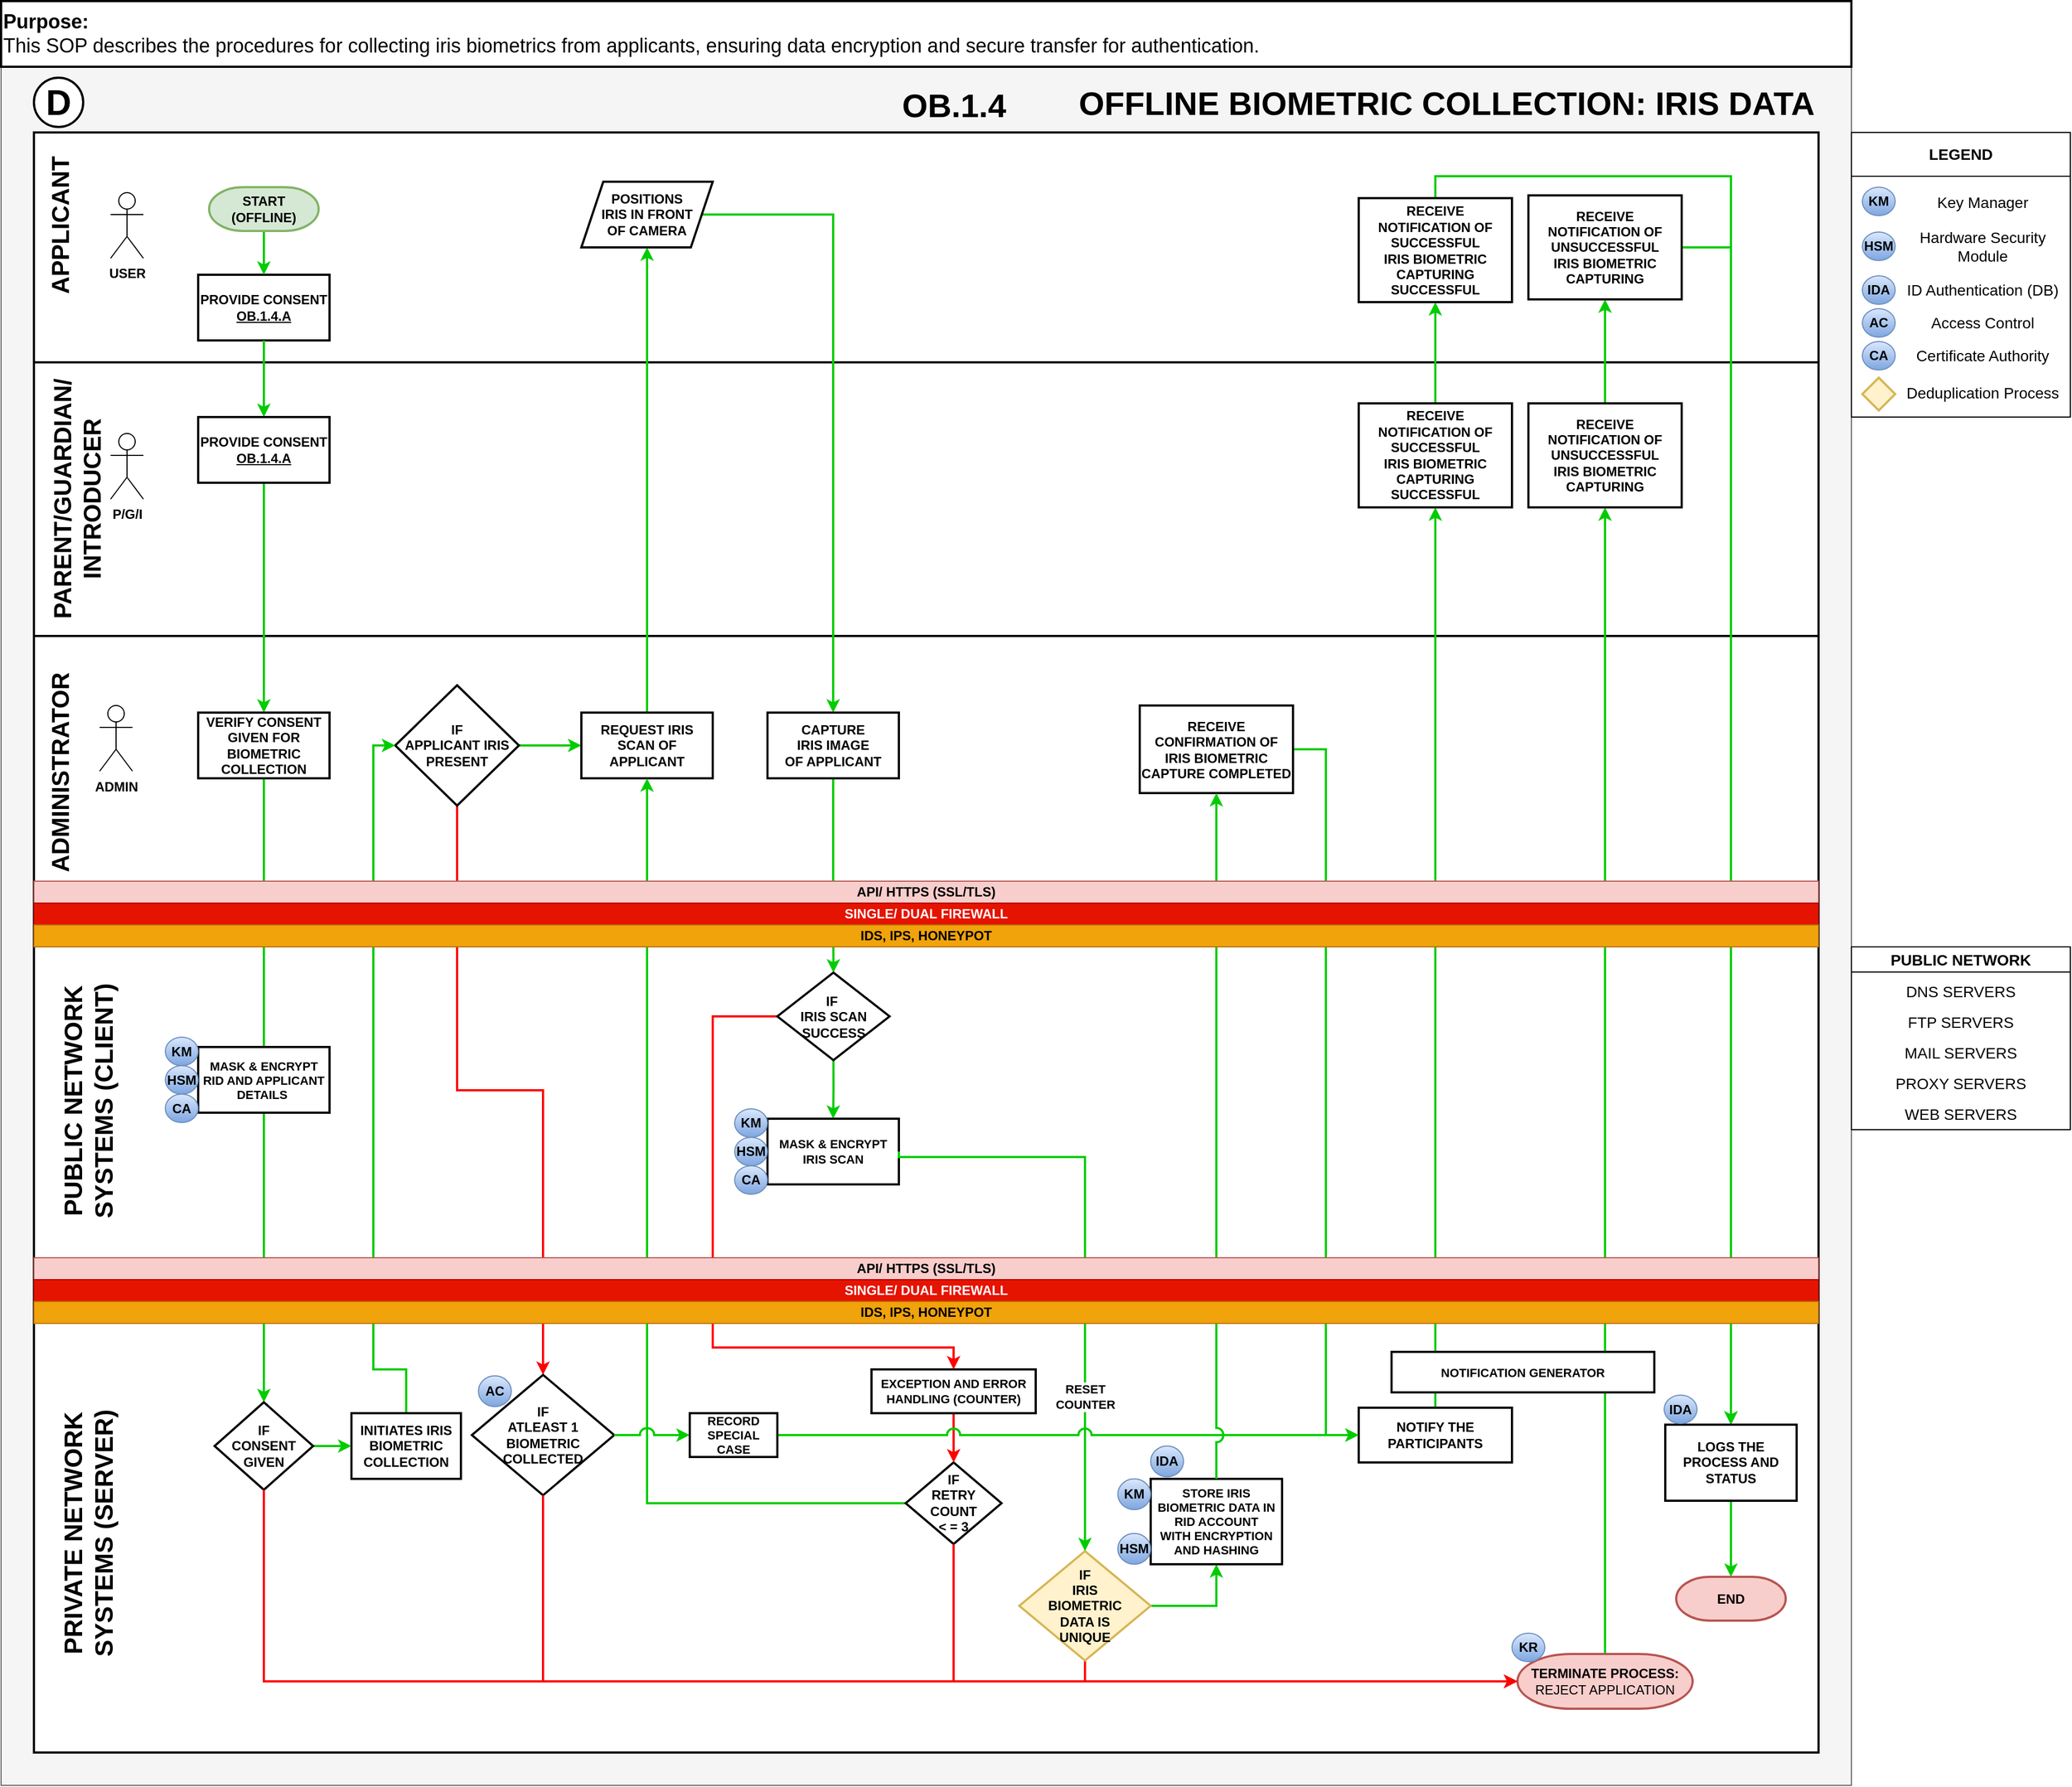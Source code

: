 <mxfile version="20.7.4" type="device"><diagram id="O3whct_VJJggGx5-_gyD" name="Page-1"><mxGraphModel dx="-932" dy="743" grid="1" gridSize="10" guides="1" tooltips="1" connect="1" arrows="1" fold="1" page="1" pageScale="1" pageWidth="1920" pageHeight="1200" math="0" shadow="0"><root><mxCell id="0"/><mxCell id="1" parent="0"/><mxCell id="Awx0cQ8WS3u5GMhP2X7M-134" value="" style="rounded=0;whiteSpace=wrap;html=1;fontSize=22;fillColor=#f5f5f5;fontColor=#333333;strokeColor=#666666;direction=east;" parent="1" vertex="1"><mxGeometry x="2120" y="90" width="1690" height="1570" as="geometry"/></mxCell><mxCell id="Awx0cQ8WS3u5GMhP2X7M-135" value="&lt;span style=&quot;color: rgba(0 , 0 , 0 , 0) ; font-family: monospace ; font-size: 0px&quot;&gt;%3CmxGraphModel%3E%3Croot%3E%3CmxCell%20id%3D%220%22%2F%3E%3CmxCell%20id%3D%221%22%20parent%3D%220%22%2F%3E%3CmxCell%20id%3D%222%22%20value%3D%22%22%20style%3D%22rounded%3D0%3BwhiteSpace%3Dwrap%3Bhtml%3D1%3BstrokeWidth%3D2%3BfillColor%3D%23dae8fc%3BstrokeColor%3D%236c8ebf%3B%22%20vertex%3D%221%22%20parent%3D%221%22%3E%3CmxGeometry%20x%3D%22-120%22%20y%3D%22190%22%20width%3D%221920%22%20height%3D%22240%22%20as%3D%22geometry%22%2F%3E%3C%2FmxCell%3E%3C%2Froot%3E%3C%2FmxGraphModel%3E&lt;/span&gt;" style="rounded=0;whiteSpace=wrap;html=1;strokeWidth=2;" parent="1" vertex="1"><mxGeometry x="2150" y="860" width="1630" height="350" as="geometry"/></mxCell><mxCell id="Awx0cQ8WS3u5GMhP2X7M-136" value="&lt;span style=&quot;color: rgba(0 , 0 , 0 , 0) ; font-family: monospace ; font-size: 0px&quot;&gt;%3CmxGraphModel%3E%3Croot%3E%3CmxCell%20id%3D%220%22%2F%3E%3CmxCell%20id%3D%221%22%20parent%3D%220%22%2F%3E%3CmxCell%20id%3D%222%22%20value%3D%22%22%20style%3D%22rounded%3D0%3BwhiteSpace%3Dwrap%3Bhtml%3D1%3BstrokeWidth%3D2%3BfillColor%3D%23dae8fc%3BstrokeColor%3D%236c8ebf%3B%22%20vertex%3D%221%22%20parent%3D%221%22%3E%3CmxGeometry%20x%3D%22-120%22%20y%3D%22190%22%20width%3D%221920%22%20height%3D%22240%22%20as%3D%22geometry%22%2F%3E%3C%2FmxCell%3E%3C%2Froot%3E%3C%2FmxGraphModel%3E&lt;/span&gt;" style="rounded=0;whiteSpace=wrap;html=1;strokeWidth=2;" parent="1" vertex="1"><mxGeometry x="2150" y="1210.24" width="1630" height="419.76" as="geometry"/></mxCell><mxCell id="Awx0cQ8WS3u5GMhP2X7M-137" value="&lt;span style=&quot;color: rgba(0 , 0 , 0 , 0) ; font-family: monospace ; font-size: 0px&quot;&gt;%3CmxGraphModel%3E%3Croot%3E%3CmxCell%20id%3D%220%22%2F%3E%3CmxCell%20id%3D%221%22%20parent%3D%220%22%2F%3E%3CmxCell%20id%3D%222%22%20value%3D%22%22%20style%3D%22rounded%3D0%3BwhiteSpace%3Dwrap%3Bhtml%3D1%3BstrokeWidth%3D2%3BfillColor%3D%23dae8fc%3BstrokeColor%3D%236c8ebf%3B%22%20vertex%3D%221%22%20parent%3D%221%22%3E%3CmxGeometry%20x%3D%22-120%22%20y%3D%22190%22%20width%3D%221920%22%20height%3D%22240%22%20as%3D%22geometry%22%2F%3E%3C%2FmxCell%3E%3C%2Froot%3E%3C%2FmxGraphModel%3E&lt;/span&gt;" style="rounded=0;whiteSpace=wrap;html=1;strokeWidth=2;" parent="1" vertex="1"><mxGeometry x="2150" y="150" width="1630" height="210" as="geometry"/></mxCell><mxCell id="Awx0cQ8WS3u5GMhP2X7M-138" value="&lt;span style=&quot;color: rgba(0 , 0 , 0 , 0) ; font-family: monospace ; font-size: 0px&quot;&gt;%3CmxGraphModel%3E%3Croot%3E%3CmxCell%20id%3D%220%22%2F%3E%3CmxCell%20id%3D%221%22%20parent%3D%220%22%2F%3E%3CmxCell%20id%3D%222%22%20value%3D%22%22%20style%3D%22rounded%3D0%3BwhiteSpace%3Dwrap%3Bhtml%3D1%3BstrokeWidth%3D2%3BfillColor%3D%23dae8fc%3BstrokeColor%3D%236c8ebf%3B%22%20vertex%3D%221%22%20parent%3D%221%22%3E%3CmxGeometry%20x%3D%22-120%22%20y%3D%22190%22%20width%3D%221920%22%20height%3D%22240%22%20as%3D%22geometry%22%2F%3E%3C%2FmxCell%3E%3C%2Froot%3E%3C%2FmxGraphModel%3E&lt;/span&gt;" style="rounded=0;whiteSpace=wrap;html=1;strokeWidth=2;" parent="1" vertex="1"><mxGeometry x="2150" y="360" width="1630" height="250" as="geometry"/></mxCell><mxCell id="Awx0cQ8WS3u5GMhP2X7M-139" value="&lt;span style=&quot;color: rgba(0 , 0 , 0 , 0) ; font-family: monospace ; font-size: 0px&quot;&gt;%3CmxGraphModel%3E%3Croot%3E%3CmxCell%20id%3D%220%22%2F%3E%3CmxCell%20id%3D%221%22%20parent%3D%220%22%2F%3E%3CmxCell%20id%3D%222%22%20value%3D%22%22%20style%3D%22rounded%3D0%3BwhiteSpace%3Dwrap%3Bhtml%3D1%3BstrokeWidth%3D2%3BfillColor%3D%23dae8fc%3BstrokeColor%3D%236c8ebf%3B%22%20vertex%3D%221%22%20parent%3D%221%22%3E%3CmxGeometry%20x%3D%22-120%22%20y%3D%22190%22%20width%3D%221920%22%20height%3D%22240%22%20as%3D%22geometry%22%2F%3E%3C%2FmxCell%3E%3C%2Froot%3E%3C%2FmxGraphModel%3E&lt;/span&gt;" style="rounded=0;whiteSpace=wrap;html=1;strokeWidth=2;" parent="1" vertex="1"><mxGeometry x="2150" y="610" width="1630" height="250" as="geometry"/></mxCell><mxCell id="Awx0cQ8WS3u5GMhP2X7M-140" style="edgeStyle=orthogonalEdgeStyle;rounded=0;orthogonalLoop=1;jettySize=auto;html=1;exitX=0.5;exitY=1;exitDx=0;exitDy=0;fontStyle=1;strokeWidth=2;strokeColor=#00CC00;" parent="1" source="Awx0cQ8WS3u5GMhP2X7M-210" target="Awx0cQ8WS3u5GMhP2X7M-143" edge="1"><mxGeometry relative="1" as="geometry"/></mxCell><mxCell id="Awx0cQ8WS3u5GMhP2X7M-141" value="PROVIDE CONSENT &lt;br&gt;&lt;u&gt;OB.1.4.A&lt;/u&gt;" style="rounded=0;whiteSpace=wrap;html=1;fontStyle=1;strokeWidth=2;" parent="1" vertex="1"><mxGeometry x="2300" y="280" width="120" height="60" as="geometry"/></mxCell><mxCell id="Awx0cQ8WS3u5GMhP2X7M-142" style="edgeStyle=orthogonalEdgeStyle;rounded=0;orthogonalLoop=1;jettySize=auto;html=1;exitX=0.5;exitY=1;exitDx=0;exitDy=0;strokeColor=#00CC00;fontStyle=1;strokeWidth=2;" parent="1" source="Awx0cQ8WS3u5GMhP2X7M-143" target="Awx0cQ8WS3u5GMhP2X7M-215" edge="1"><mxGeometry relative="1" as="geometry"/></mxCell><mxCell id="Awx0cQ8WS3u5GMhP2X7M-143" value="VERIFY CONSENT GIVEN FOR BIOMETRIC COLLECTION" style="rounded=0;whiteSpace=wrap;html=1;fontStyle=1;strokeWidth=2;" parent="1" vertex="1"><mxGeometry x="2300" y="680" width="120" height="60" as="geometry"/></mxCell><mxCell id="Awx0cQ8WS3u5GMhP2X7M-144" value="APPLICANT" style="text;html=1;align=center;verticalAlign=middle;resizable=0;points=[];autosize=1;strokeColor=none;fillColor=none;fontStyle=1;strokeWidth=2;fontSize=22;horizontal=0;" parent="1" vertex="1"><mxGeometry x="2150" y="165" width="50" height="140" as="geometry"/></mxCell><mxCell id="Awx0cQ8WS3u5GMhP2X7M-145" value="PARENT/GUARDIAN/&lt;br style=&quot;font-size: 22px;&quot;&gt;INTRODUCER" style="text;html=1;align=center;verticalAlign=middle;resizable=0;points=[];autosize=1;strokeColor=none;fillColor=none;fontStyle=1;strokeWidth=2;fontSize=22;horizontal=0;" parent="1" vertex="1"><mxGeometry x="2150" y="370" width="80" height="230" as="geometry"/></mxCell><mxCell id="Awx0cQ8WS3u5GMhP2X7M-146" value="ADMINISTRATOR" style="text;html=1;align=center;verticalAlign=middle;resizable=0;points=[];autosize=1;strokeColor=none;fillColor=none;fontStyle=1;strokeWidth=2;fontSize=22;horizontal=0;" parent="1" vertex="1"><mxGeometry x="2150" y="635" width="50" height="200" as="geometry"/></mxCell><mxCell id="Awx0cQ8WS3u5GMhP2X7M-147" value="D" style="ellipse;whiteSpace=wrap;html=1;aspect=fixed;fontSize=32;strokeWidth=2;fontStyle=1" parent="1" vertex="1"><mxGeometry x="2150" y="100" width="45" height="45" as="geometry"/></mxCell><mxCell id="Awx0cQ8WS3u5GMhP2X7M-148" style="edgeStyle=orthogonalEdgeStyle;rounded=0;orthogonalLoop=1;jettySize=auto;html=1;exitX=0.5;exitY=1;exitDx=0;exitDy=0;exitPerimeter=0;entryX=0.5;entryY=0;entryDx=0;entryDy=0;strokeColor=#00CC00;fontStyle=1;strokeWidth=2;" parent="1" source="Awx0cQ8WS3u5GMhP2X7M-149" target="Awx0cQ8WS3u5GMhP2X7M-141" edge="1"><mxGeometry relative="1" as="geometry"/></mxCell><mxCell id="Awx0cQ8WS3u5GMhP2X7M-149" value="&lt;b&gt;START&lt;br&gt;(OFFLINE)&lt;br&gt;&lt;/b&gt;" style="strokeWidth=2;html=1;shape=mxgraph.flowchart.terminator;whiteSpace=wrap;fillColor=#d5e8d4;strokeColor=#82b366;" parent="1" vertex="1"><mxGeometry x="2310" y="200" width="100" height="40" as="geometry"/></mxCell><mxCell id="Awx0cQ8WS3u5GMhP2X7M-150" style="edgeStyle=orthogonalEdgeStyle;rounded=0;orthogonalLoop=1;jettySize=auto;html=1;exitX=1;exitY=0.5;exitDx=0;exitDy=0;entryX=0;entryY=0.5;entryDx=0;entryDy=0;strokeColor=#00CC00;fontStyle=1;strokeWidth=2;" parent="1" source="Awx0cQ8WS3u5GMhP2X7M-152" target="Awx0cQ8WS3u5GMhP2X7M-154" edge="1"><mxGeometry relative="1" as="geometry"/></mxCell><mxCell id="Awx0cQ8WS3u5GMhP2X7M-265" style="edgeStyle=orthogonalEdgeStyle;rounded=0;orthogonalLoop=1;jettySize=auto;html=1;exitX=0.5;exitY=1;exitDx=0;exitDy=0;strokeColor=#FF0000;fontStyle=1;strokeWidth=2;" parent="1" source="Awx0cQ8WS3u5GMhP2X7M-152" target="Awx0cQ8WS3u5GMhP2X7M-263" edge="1"><mxGeometry relative="1" as="geometry"/></mxCell><mxCell id="Awx0cQ8WS3u5GMhP2X7M-152" value="IF&lt;br style=&quot;border-color: var(--border-color);&quot;&gt;APPLICANT IRIS PRESENT" style="rounded=0;whiteSpace=wrap;html=1;fontStyle=1;strokeWidth=2;shape=rhombus;perimeter=rhombusPerimeter;" parent="1" vertex="1"><mxGeometry x="2480" y="655" width="113" height="110" as="geometry"/></mxCell><mxCell id="Awx0cQ8WS3u5GMhP2X7M-153" style="edgeStyle=orthogonalEdgeStyle;rounded=0;orthogonalLoop=1;jettySize=auto;html=1;exitX=0.5;exitY=0;exitDx=0;exitDy=0;strokeColor=#00CC00;fontStyle=1;strokeWidth=2;" parent="1" source="Awx0cQ8WS3u5GMhP2X7M-154" target="Awx0cQ8WS3u5GMhP2X7M-158" edge="1"><mxGeometry relative="1" as="geometry"/></mxCell><mxCell id="Awx0cQ8WS3u5GMhP2X7M-154" value="REQUEST IRIS SCAN OF APPLICANT" style="rounded=0;whiteSpace=wrap;html=1;fontStyle=1;strokeWidth=2;" parent="1" vertex="1"><mxGeometry x="2650" y="680" width="120" height="60" as="geometry"/></mxCell><mxCell id="Awx0cQ8WS3u5GMhP2X7M-262" style="edgeStyle=orthogonalEdgeStyle;rounded=0;orthogonalLoop=1;jettySize=auto;html=1;exitX=0.5;exitY=0;exitDx=0;exitDy=0;entryX=0;entryY=0.5;entryDx=0;entryDy=0;strokeColor=#00CC00;fontStyle=1;strokeWidth=2;" parent="1" source="Awx0cQ8WS3u5GMhP2X7M-156" target="Awx0cQ8WS3u5GMhP2X7M-152" edge="1"><mxGeometry relative="1" as="geometry"><Array as="points"><mxPoint x="2490" y="1280"/><mxPoint x="2460" y="1280"/><mxPoint x="2460" y="710"/></Array></mxGeometry></mxCell><mxCell id="Awx0cQ8WS3u5GMhP2X7M-156" value="INITIATES IRIS BIOMETRIC COLLECTION" style="rounded=0;whiteSpace=wrap;html=1;fontStyle=1;strokeWidth=2;" parent="1" vertex="1"><mxGeometry x="2440" y="1320" width="100" height="60" as="geometry"/></mxCell><mxCell id="Awx0cQ8WS3u5GMhP2X7M-157" style="edgeStyle=orthogonalEdgeStyle;rounded=0;orthogonalLoop=1;jettySize=auto;html=1;exitX=1;exitY=0.5;exitDx=0;exitDy=0;strokeColor=#00CC00;fontStyle=1;strokeWidth=2;" parent="1" source="Awx0cQ8WS3u5GMhP2X7M-158" target="Awx0cQ8WS3u5GMhP2X7M-162" edge="1"><mxGeometry relative="1" as="geometry"/></mxCell><mxCell id="Awx0cQ8WS3u5GMhP2X7M-158" value="POSITIONS &lt;br&gt;IRIS IN FRONT &lt;br&gt;OF CAMERA" style="rounded=0;whiteSpace=wrap;html=1;fontStyle=1;strokeWidth=2;shape=parallelogram;perimeter=parallelogramPerimeter;fixedSize=1;" parent="1" vertex="1"><mxGeometry x="2650" y="195" width="120" height="60" as="geometry"/></mxCell><mxCell id="Awx0cQ8WS3u5GMhP2X7M-161" style="edgeStyle=orthogonalEdgeStyle;rounded=0;orthogonalLoop=1;jettySize=auto;html=1;exitX=0.5;exitY=1;exitDx=0;exitDy=0;entryX=0.5;entryY=0;entryDx=0;entryDy=0;strokeColor=#00CC00;fontStyle=1;strokeWidth=2;" parent="1" source="Awx0cQ8WS3u5GMhP2X7M-162" target="Awx0cQ8WS3u5GMhP2X7M-165" edge="1"><mxGeometry relative="1" as="geometry"/></mxCell><mxCell id="Awx0cQ8WS3u5GMhP2X7M-162" value="CAPTURE &lt;br&gt;IRIS IMAGE&lt;br&gt;OF APPLICANT" style="rounded=0;whiteSpace=wrap;html=1;fontStyle=1;strokeWidth=2;shape=label;fixedSize=1;" parent="1" vertex="1"><mxGeometry x="2820" y="680" width="120" height="60" as="geometry"/></mxCell><mxCell id="Awx0cQ8WS3u5GMhP2X7M-163" style="edgeStyle=orthogonalEdgeStyle;rounded=0;orthogonalLoop=1;jettySize=auto;html=1;exitX=0;exitY=0.5;exitDx=0;exitDy=0;strokeColor=#FF0000;fontStyle=1;strokeWidth=2;entryX=0.5;entryY=0;entryDx=0;entryDy=0;" parent="1" source="Awx0cQ8WS3u5GMhP2X7M-165" target="Awx0cQ8WS3u5GMhP2X7M-230" edge="1"><mxGeometry relative="1" as="geometry"><Array as="points"><mxPoint x="2770" y="958"/><mxPoint x="2770" y="1260"/><mxPoint x="2990" y="1260"/></Array></mxGeometry></mxCell><mxCell id="Awx0cQ8WS3u5GMhP2X7M-164" style="edgeStyle=orthogonalEdgeStyle;rounded=0;orthogonalLoop=1;jettySize=auto;html=1;exitX=0.5;exitY=1;exitDx=0;exitDy=0;strokeColor=#00CC00;fontStyle=1;strokeWidth=2;" parent="1" source="Awx0cQ8WS3u5GMhP2X7M-165" target="Awx0cQ8WS3u5GMhP2X7M-232" edge="1"><mxGeometry relative="1" as="geometry"/></mxCell><mxCell id="Awx0cQ8WS3u5GMhP2X7M-165" value="IF&amp;nbsp;&lt;br&gt;IRIS SCAN SUCCESS" style="rounded=0;whiteSpace=wrap;html=1;fontStyle=1;strokeWidth=2;shape=rhombus;perimeter=rhombusPerimeter;" parent="1" vertex="1"><mxGeometry x="2829" y="917.5" width="102.5" height="80" as="geometry"/></mxCell><mxCell id="Awx0cQ8WS3u5GMhP2X7M-173" style="edgeStyle=orthogonalEdgeStyle;rounded=0;orthogonalLoop=1;jettySize=auto;html=1;exitX=0.5;exitY=1;exitDx=0;exitDy=0;entryX=0;entryY=0.5;entryDx=0;entryDy=0;entryPerimeter=0;strokeColor=#FF0000;fontStyle=1;strokeWidth=2;" parent="1" source="Awx0cQ8WS3u5GMhP2X7M-175" target="Awx0cQ8WS3u5GMhP2X7M-177" edge="1"><mxGeometry relative="1" as="geometry"><Array as="points"><mxPoint x="3110" y="1565"/></Array></mxGeometry></mxCell><mxCell id="eEvF9ctAFz5yuMkJFbqY-4" style="edgeStyle=orthogonalEdgeStyle;rounded=0;orthogonalLoop=1;jettySize=auto;html=1;exitX=1;exitY=0.5;exitDx=0;exitDy=0;entryX=0.5;entryY=1;entryDx=0;entryDy=0;strokeColor=#00CC00;fontStyle=1;strokeWidth=2;" parent="1" source="Awx0cQ8WS3u5GMhP2X7M-175" target="Awx0cQ8WS3u5GMhP2X7M-222" edge="1"><mxGeometry relative="1" as="geometry"/></mxCell><mxCell id="Awx0cQ8WS3u5GMhP2X7M-175" value="IF&lt;br&gt;IRIS&lt;br&gt;BIOMETRIC&lt;br&gt;DATA IS &lt;br&gt;UNIQUE" style="rounded=0;whiteSpace=wrap;html=1;fontStyle=1;strokeWidth=2;shape=rhombus;perimeter=rhombusPerimeter;fillColor=#fff2cc;strokeColor=#d6b656;" parent="1" vertex="1"><mxGeometry x="3050" y="1446" width="120" height="100" as="geometry"/></mxCell><mxCell id="Awx0cQ8WS3u5GMhP2X7M-176" style="edgeStyle=orthogonalEdgeStyle;rounded=0;orthogonalLoop=1;jettySize=auto;html=1;exitX=0.5;exitY=0;exitDx=0;exitDy=0;exitPerimeter=0;strokeColor=#00CC00;fontStyle=1;strokeWidth=2;" parent="1" source="Awx0cQ8WS3u5GMhP2X7M-177" target="Awx0cQ8WS3u5GMhP2X7M-244" edge="1"><mxGeometry relative="1" as="geometry"/></mxCell><mxCell id="Awx0cQ8WS3u5GMhP2X7M-177" value="&lt;span style=&quot;border-color: var(--border-color);&quot;&gt;&lt;b&gt;TERMINATE PROCESS:&lt;/b&gt;&lt;br&gt;REJECT APPLICATION&lt;br&gt;&lt;/span&gt;" style="strokeWidth=2;html=1;shape=mxgraph.flowchart.terminator;whiteSpace=wrap;fillColor=#f8cecc;strokeColor=#b85450;" parent="1" vertex="1"><mxGeometry x="3505" y="1540" width="160" height="50" as="geometry"/></mxCell><mxCell id="Awx0cQ8WS3u5GMhP2X7M-178" style="edgeStyle=orthogonalEdgeStyle;rounded=0;orthogonalLoop=1;jettySize=auto;html=1;exitX=1;exitY=0.5;exitDx=0;exitDy=0;entryX=0;entryY=0.5;entryDx=0;entryDy=0;strokeColor=#00CC00;fontStyle=1;strokeWidth=2;" parent="1" source="Awx0cQ8WS3u5GMhP2X7M-179" target="Awx0cQ8WS3u5GMhP2X7M-181" edge="1"><mxGeometry relative="1" as="geometry"/></mxCell><mxCell id="Awx0cQ8WS3u5GMhP2X7M-179" value="RECEIVE CONFIRMATION OF IRIS BIOMETRIC CAPTURE COMPLETED" style="rounded=0;whiteSpace=wrap;html=1;fontStyle=1;strokeWidth=2;" parent="1" vertex="1"><mxGeometry x="3160" y="673.5" width="140" height="80" as="geometry"/></mxCell><mxCell id="Awx0cQ8WS3u5GMhP2X7M-180" style="edgeStyle=orthogonalEdgeStyle;rounded=0;orthogonalLoop=1;jettySize=auto;html=1;exitX=0.5;exitY=0;exitDx=0;exitDy=0;entryX=0.5;entryY=1;entryDx=0;entryDy=0;strokeColor=#00CC00;fontStyle=1;strokeWidth=2;" parent="1" source="Awx0cQ8WS3u5GMhP2X7M-181" target="Awx0cQ8WS3u5GMhP2X7M-183" edge="1"><mxGeometry relative="1" as="geometry"/></mxCell><mxCell id="Awx0cQ8WS3u5GMhP2X7M-181" value="NOTIFY THE PARTICIPANTS" style="rounded=0;whiteSpace=wrap;html=1;fontStyle=1;strokeWidth=2;" parent="1" vertex="1"><mxGeometry x="3360" y="1315" width="140" height="50" as="geometry"/></mxCell><mxCell id="Awx0cQ8WS3u5GMhP2X7M-182" style="edgeStyle=orthogonalEdgeStyle;rounded=0;orthogonalLoop=1;jettySize=auto;html=1;exitX=0.5;exitY=0;exitDx=0;exitDy=0;entryX=0.5;entryY=1;entryDx=0;entryDy=0;strokeColor=#00CC00;fontStyle=1;strokeWidth=2;" parent="1" source="Awx0cQ8WS3u5GMhP2X7M-183" target="Awx0cQ8WS3u5GMhP2X7M-241" edge="1"><mxGeometry relative="1" as="geometry"/></mxCell><mxCell id="Awx0cQ8WS3u5GMhP2X7M-183" value="RECEIVE NOTIFICATION OF SUCCESSFUL IRIS&amp;nbsp;BIOMETRIC CAPTURING SUCCESSFUL" style="rounded=0;whiteSpace=wrap;html=1;fontStyle=1;strokeWidth=2;" parent="1" vertex="1"><mxGeometry x="3360" y="397.5" width="140" height="95" as="geometry"/></mxCell><mxCell id="Awx0cQ8WS3u5GMhP2X7M-184" value="OB.1.4" style="text;html=1;align=center;verticalAlign=middle;resizable=0;points=[];autosize=1;strokeColor=none;fillColor=none;fontStyle=1;fontSize=30;strokeWidth=2;" parent="1" vertex="1"><mxGeometry x="2930" y="100" width="120" height="50" as="geometry"/></mxCell><mxCell id="Awx0cQ8WS3u5GMhP2X7M-185" value="OFFLINE BIOMETRIC COLLECTION: IRIS DATA" style="text;html=1;align=center;verticalAlign=middle;resizable=0;points=[];autosize=1;strokeColor=none;fillColor=none;fontStyle=1;fontSize=30;strokeWidth=2;" parent="1" vertex="1"><mxGeometry x="3090" y="97.5" width="700" height="50" as="geometry"/></mxCell><mxCell id="Awx0cQ8WS3u5GMhP2X7M-186" value="PRIVATE NETWORK&lt;br style=&quot;border-color: var(--border-color);&quot;&gt;SYSTEMS (SERVER)" style="text;html=1;align=center;verticalAlign=middle;resizable=0;points=[];autosize=1;strokeColor=none;fillColor=none;fontStyle=1;fontSize=23;strokeWidth=2;horizontal=0;" parent="1" vertex="1"><mxGeometry x="2160" y="1310" width="80" height="240" as="geometry"/></mxCell><mxCell id="Awx0cQ8WS3u5GMhP2X7M-187" value="PUBLIC NETWORK&lt;br style=&quot;border-color: var(--border-color);&quot;&gt;SYSTEMS (CLIENT)" style="text;html=1;align=center;verticalAlign=middle;resizable=0;points=[];autosize=1;strokeColor=none;fillColor=none;fontStyle=1;fontSize=23;strokeWidth=2;horizontal=0;" parent="1" vertex="1"><mxGeometry x="2160" y="920" width="80" height="230" as="geometry"/></mxCell><mxCell id="Awx0cQ8WS3u5GMhP2X7M-188" value="&lt;font style=&quot;font-size: 14px;&quot;&gt;LEGEND&lt;/font&gt;" style="swimlane;whiteSpace=wrap;html=1;startSize=40;" parent="1" vertex="1"><mxGeometry x="3810" y="150" width="200" height="260" as="geometry"/></mxCell><mxCell id="Awx0cQ8WS3u5GMhP2X7M-189" value="KM" style="ellipse;whiteSpace=wrap;html=1;fillColor=#dae8fc;strokeColor=#6c8ebf;gradientColor=#7ea6e0;fontStyle=1" parent="Awx0cQ8WS3u5GMhP2X7M-188" vertex="1"><mxGeometry x="10" y="50" width="30" height="26" as="geometry"/></mxCell><mxCell id="Awx0cQ8WS3u5GMhP2X7M-190" value="IDA" style="ellipse;whiteSpace=wrap;html=1;fillColor=#dae8fc;strokeColor=#6c8ebf;gradientColor=#7ea6e0;fontStyle=1" parent="Awx0cQ8WS3u5GMhP2X7M-188" vertex="1"><mxGeometry x="10" y="131" width="30" height="26" as="geometry"/></mxCell><mxCell id="Awx0cQ8WS3u5GMhP2X7M-191" value="HSM" style="ellipse;whiteSpace=wrap;html=1;fillColor=#dae8fc;strokeColor=#6c8ebf;gradientColor=#7ea6e0;fontStyle=1" parent="Awx0cQ8WS3u5GMhP2X7M-188" vertex="1"><mxGeometry x="10" y="91" width="30" height="26" as="geometry"/></mxCell><mxCell id="Awx0cQ8WS3u5GMhP2X7M-193" value="Key Manager" style="text;html=1;strokeColor=none;fillColor=none;align=center;verticalAlign=middle;whiteSpace=wrap;rounded=0;fontSize=14;" parent="Awx0cQ8WS3u5GMhP2X7M-188" vertex="1"><mxGeometry x="40" y="50" width="160" height="28" as="geometry"/></mxCell><mxCell id="Awx0cQ8WS3u5GMhP2X7M-195" value="Hardware Security Module" style="text;html=1;strokeColor=none;fillColor=none;align=center;verticalAlign=middle;whiteSpace=wrap;rounded=0;fontSize=14;" parent="Awx0cQ8WS3u5GMhP2X7M-188" vertex="1"><mxGeometry x="40" y="90" width="160" height="28" as="geometry"/></mxCell><mxCell id="Awx0cQ8WS3u5GMhP2X7M-196" value="ID Authentication (DB)" style="text;html=1;strokeColor=none;fillColor=none;align=center;verticalAlign=middle;whiteSpace=wrap;rounded=0;fontSize=14;" parent="Awx0cQ8WS3u5GMhP2X7M-188" vertex="1"><mxGeometry x="40" y="130" width="160" height="28" as="geometry"/></mxCell><mxCell id="Awx0cQ8WS3u5GMhP2X7M-197" value="AC" style="ellipse;whiteSpace=wrap;html=1;fillColor=#dae8fc;strokeColor=#6c8ebf;gradientColor=#7ea6e0;fontStyle=1" parent="Awx0cQ8WS3u5GMhP2X7M-188" vertex="1"><mxGeometry x="10" y="161" width="30" height="26" as="geometry"/></mxCell><mxCell id="Awx0cQ8WS3u5GMhP2X7M-198" value="Access Control" style="text;html=1;strokeColor=none;fillColor=none;align=center;verticalAlign=middle;whiteSpace=wrap;rounded=0;fontSize=14;" parent="Awx0cQ8WS3u5GMhP2X7M-188" vertex="1"><mxGeometry x="40" y="160" width="160" height="28" as="geometry"/></mxCell><mxCell id="Awx0cQ8WS3u5GMhP2X7M-199" value="Certificate Authority" style="text;html=1;strokeColor=none;fillColor=none;align=center;verticalAlign=middle;whiteSpace=wrap;rounded=0;fontSize=14;" parent="Awx0cQ8WS3u5GMhP2X7M-188" vertex="1"><mxGeometry x="40" y="190" width="160" height="28" as="geometry"/></mxCell><mxCell id="Awx0cQ8WS3u5GMhP2X7M-200" value="CA" style="ellipse;whiteSpace=wrap;html=1;fillColor=#dae8fc;strokeColor=#6c8ebf;gradientColor=#7ea6e0;fontStyle=1" parent="Awx0cQ8WS3u5GMhP2X7M-188" vertex="1"><mxGeometry x="10" y="191" width="30" height="26" as="geometry"/></mxCell><mxCell id="Awx0cQ8WS3u5GMhP2X7M-201" value="" style="rhombus;whiteSpace=wrap;html=1;fillColor=#fff2cc;strokeColor=#d6b656;rounded=0;fontStyle=1;strokeWidth=2;" parent="Awx0cQ8WS3u5GMhP2X7M-188" vertex="1"><mxGeometry x="10" y="224" width="30" height="30" as="geometry"/></mxCell><mxCell id="Awx0cQ8WS3u5GMhP2X7M-202" value="Deduplication Process" style="text;html=1;strokeColor=none;fillColor=none;align=center;verticalAlign=middle;whiteSpace=wrap;rounded=0;fontSize=14;" parent="Awx0cQ8WS3u5GMhP2X7M-188" vertex="1"><mxGeometry x="40" y="224" width="160" height="28" as="geometry"/></mxCell><mxCell id="Awx0cQ8WS3u5GMhP2X7M-203" value="&lt;font style=&quot;font-size: 14px;&quot;&gt;PUBLIC NETWORK&lt;/font&gt;" style="swimlane;whiteSpace=wrap;html=1;" parent="1" vertex="1"><mxGeometry x="3810" y="894" width="200" height="167" as="geometry"/></mxCell><mxCell id="Awx0cQ8WS3u5GMhP2X7M-204" value="DNS SERVERS" style="text;html=1;strokeColor=none;fillColor=none;align=center;verticalAlign=middle;whiteSpace=wrap;rounded=0;fontSize=14;" parent="Awx0cQ8WS3u5GMhP2X7M-203" vertex="1"><mxGeometry y="27" width="200" height="28" as="geometry"/></mxCell><mxCell id="Awx0cQ8WS3u5GMhP2X7M-205" value="FTP SERVERS" style="text;html=1;strokeColor=none;fillColor=none;align=center;verticalAlign=middle;whiteSpace=wrap;rounded=0;fontSize=14;" parent="Awx0cQ8WS3u5GMhP2X7M-203" vertex="1"><mxGeometry y="55" width="200" height="28" as="geometry"/></mxCell><mxCell id="Awx0cQ8WS3u5GMhP2X7M-206" value="MAIL SERVERS" style="text;html=1;strokeColor=none;fillColor=none;align=center;verticalAlign=middle;whiteSpace=wrap;rounded=0;fontSize=14;" parent="Awx0cQ8WS3u5GMhP2X7M-203" vertex="1"><mxGeometry y="83" width="200" height="28" as="geometry"/></mxCell><mxCell id="Awx0cQ8WS3u5GMhP2X7M-207" value="PROXY SERVERS" style="text;html=1;strokeColor=none;fillColor=none;align=center;verticalAlign=middle;whiteSpace=wrap;rounded=0;fontSize=14;" parent="Awx0cQ8WS3u5GMhP2X7M-203" vertex="1"><mxGeometry y="111" width="200" height="28" as="geometry"/></mxCell><mxCell id="Awx0cQ8WS3u5GMhP2X7M-208" value="WEB SERVERS" style="text;html=1;strokeColor=none;fillColor=none;align=center;verticalAlign=middle;whiteSpace=wrap;rounded=0;fontSize=14;" parent="Awx0cQ8WS3u5GMhP2X7M-203" vertex="1"><mxGeometry y="139" width="200" height="28" as="geometry"/></mxCell><mxCell id="Awx0cQ8WS3u5GMhP2X7M-209" value="" style="edgeStyle=orthogonalEdgeStyle;rounded=0;orthogonalLoop=1;jettySize=auto;html=1;exitX=0.5;exitY=1;exitDx=0;exitDy=0;fontStyle=1;strokeWidth=2;strokeColor=#00CC00;" parent="1" source="Awx0cQ8WS3u5GMhP2X7M-141" target="Awx0cQ8WS3u5GMhP2X7M-210" edge="1"><mxGeometry relative="1" as="geometry"><mxPoint x="2360" y="340" as="sourcePoint"/><mxPoint x="2360" y="680" as="targetPoint"/></mxGeometry></mxCell><mxCell id="Awx0cQ8WS3u5GMhP2X7M-210" value="PROVIDE CONSENT &lt;br&gt;&lt;u&gt;OB.1.4.A&lt;/u&gt;" style="rounded=0;whiteSpace=wrap;html=1;fontStyle=1;strokeWidth=2;" parent="1" vertex="1"><mxGeometry x="2300" y="410" width="120" height="60" as="geometry"/></mxCell><mxCell id="Awx0cQ8WS3u5GMhP2X7M-211" value="USER" style="shape=umlActor;verticalLabelPosition=bottom;verticalAlign=top;html=1;outlineConnect=0;fontStyle=1" parent="1" vertex="1"><mxGeometry x="2220" y="205" width="30" height="60" as="geometry"/></mxCell><mxCell id="Awx0cQ8WS3u5GMhP2X7M-212" value="P/G/I" style="shape=umlActor;verticalLabelPosition=bottom;verticalAlign=top;html=1;outlineConnect=0;fontStyle=1" parent="1" vertex="1"><mxGeometry x="2220" y="425" width="30" height="60" as="geometry"/></mxCell><mxCell id="Awx0cQ8WS3u5GMhP2X7M-213" value="ADMIN" style="shape=umlActor;verticalLabelPosition=bottom;verticalAlign=top;html=1;outlineConnect=0;fontStyle=1" parent="1" vertex="1"><mxGeometry x="2210" y="673.5" width="30" height="60" as="geometry"/></mxCell><mxCell id="Awx0cQ8WS3u5GMhP2X7M-214" style="edgeStyle=orthogonalEdgeStyle;rounded=0;orthogonalLoop=1;jettySize=auto;html=1;exitX=1;exitY=0.5;exitDx=0;exitDy=0;strokeColor=#00CC00;fontStyle=1;strokeWidth=2;" parent="1" source="Awx0cQ8WS3u5GMhP2X7M-215" target="Awx0cQ8WS3u5GMhP2X7M-156" edge="1"><mxGeometry relative="1" as="geometry"/></mxCell><mxCell id="Awx0cQ8WS3u5GMhP2X7M-215" value="IF &lt;br&gt;CONSENT GIVEN" style="rounded=0;whiteSpace=wrap;html=1;fontStyle=1;strokeWidth=2;shape=rhombus;perimeter=rhombusPerimeter;" parent="1" vertex="1"><mxGeometry x="2315" y="1310" width="90" height="80" as="geometry"/></mxCell><mxCell id="Awx0cQ8WS3u5GMhP2X7M-216" value="" style="group" parent="1" vertex="1" connectable="0"><mxGeometry x="2270" y="976.5" width="150" height="78" as="geometry"/></mxCell><mxCell id="Awx0cQ8WS3u5GMhP2X7M-217" value="MASK &amp;amp; ENCRYPT RID AND APPLICANT DETAILS&amp;nbsp;" style="rounded=0;whiteSpace=wrap;html=1;fontStyle=1;strokeWidth=2;fontSize=11;" parent="Awx0cQ8WS3u5GMhP2X7M-216" vertex="1"><mxGeometry x="30" y="9" width="120" height="60" as="geometry"/></mxCell><mxCell id="Awx0cQ8WS3u5GMhP2X7M-218" value="CA" style="ellipse;whiteSpace=wrap;html=1;fillColor=#dae8fc;strokeColor=#6c8ebf;gradientColor=#7ea6e0;fontStyle=1" parent="Awx0cQ8WS3u5GMhP2X7M-216" vertex="1"><mxGeometry y="52" width="30" height="26" as="geometry"/></mxCell><mxCell id="Awx0cQ8WS3u5GMhP2X7M-219" value="HSM" style="ellipse;whiteSpace=wrap;html=1;fillColor=#dae8fc;strokeColor=#6c8ebf;gradientColor=#7ea6e0;fontStyle=1" parent="Awx0cQ8WS3u5GMhP2X7M-216" vertex="1"><mxGeometry y="26" width="30" height="26" as="geometry"/></mxCell><mxCell id="Awx0cQ8WS3u5GMhP2X7M-220" value="KM" style="ellipse;whiteSpace=wrap;html=1;fillColor=#dae8fc;strokeColor=#6c8ebf;gradientColor=#7ea6e0;fontStyle=1" parent="Awx0cQ8WS3u5GMhP2X7M-216" vertex="1"><mxGeometry width="30" height="26" as="geometry"/></mxCell><mxCell id="Awx0cQ8WS3u5GMhP2X7M-221" value="" style="group" parent="1" vertex="1" connectable="0"><mxGeometry x="3140" y="1350" width="150" height="108" as="geometry"/></mxCell><mxCell id="Awx0cQ8WS3u5GMhP2X7M-222" value="STORE IRIS BIOMETRIC DATA IN RID ACCOUNT&lt;br&gt;WITH ENCRYPTION AND HASHING" style="rounded=0;whiteSpace=wrap;html=1;fontStyle=1;strokeWidth=2;fontSize=11;shape=label;boundedLbl=1;backgroundOutline=1;size=15;" parent="Awx0cQ8WS3u5GMhP2X7M-221" vertex="1"><mxGeometry x="30" y="30" width="120" height="78" as="geometry"/></mxCell><mxCell id="Awx0cQ8WS3u5GMhP2X7M-223" value="IDA" style="ellipse;whiteSpace=wrap;html=1;fillColor=#dae8fc;strokeColor=#6c8ebf;gradientColor=#7ea6e0;fontStyle=1" parent="Awx0cQ8WS3u5GMhP2X7M-221" vertex="1"><mxGeometry x="30" width="30" height="28.08" as="geometry"/></mxCell><mxCell id="Awx0cQ8WS3u5GMhP2X7M-224" value="HSM" style="ellipse;whiteSpace=wrap;html=1;fillColor=#dae8fc;strokeColor=#6c8ebf;gradientColor=#7ea6e0;fontStyle=1" parent="Awx0cQ8WS3u5GMhP2X7M-221" vertex="1"><mxGeometry y="79.92" width="30" height="28.08" as="geometry"/></mxCell><mxCell id="Awx0cQ8WS3u5GMhP2X7M-225" value="KM" style="ellipse;whiteSpace=wrap;html=1;fillColor=#dae8fc;strokeColor=#6c8ebf;gradientColor=#7ea6e0;fontStyle=1" parent="Awx0cQ8WS3u5GMhP2X7M-221" vertex="1"><mxGeometry y="30" width="30" height="28.08" as="geometry"/></mxCell><mxCell id="Awx0cQ8WS3u5GMhP2X7M-227" style="edgeStyle=orthogonalEdgeStyle;rounded=0;orthogonalLoop=1;jettySize=auto;html=1;exitX=0.5;exitY=1;exitDx=0;exitDy=0;entryX=0;entryY=0.5;entryDx=0;entryDy=0;entryPerimeter=0;strokeColor=#FF0000;fontStyle=1;strokeWidth=2;" parent="1" source="Awx0cQ8WS3u5GMhP2X7M-215" target="Awx0cQ8WS3u5GMhP2X7M-177" edge="1"><mxGeometry relative="1" as="geometry"><Array as="points"><mxPoint x="2360" y="1565"/></Array></mxGeometry></mxCell><mxCell id="Awx0cQ8WS3u5GMhP2X7M-228" style="edgeStyle=orthogonalEdgeStyle;rounded=0;orthogonalLoop=1;jettySize=auto;html=1;exitX=0;exitY=0.5;exitDx=0;exitDy=0;entryX=0.5;entryY=1;entryDx=0;entryDy=0;strokeColor=#00CC00;fontStyle=1;strokeWidth=2;" parent="1" source="Awx0cQ8WS3u5GMhP2X7M-229" target="Awx0cQ8WS3u5GMhP2X7M-154" edge="1"><mxGeometry relative="1" as="geometry"><Array as="points"><mxPoint x="2710" y="1402"/></Array></mxGeometry></mxCell><mxCell id="Awx0cQ8WS3u5GMhP2X7M-229" value="IF &lt;br&gt;RETRY &lt;br&gt;COUNT &lt;br&gt;&amp;lt; = 3" style="rounded=0;whiteSpace=wrap;html=1;fontStyle=1;strokeWidth=2;shape=rhombus;perimeter=rhombusPerimeter;" parent="1" vertex="1"><mxGeometry x="2946.25" y="1365" width="87.5" height="74.5" as="geometry"/></mxCell><mxCell id="eEvF9ctAFz5yuMkJFbqY-1" style="edgeStyle=orthogonalEdgeStyle;rounded=0;orthogonalLoop=1;jettySize=auto;html=1;exitX=0.5;exitY=1;exitDx=0;exitDy=0;strokeColor=#FF0000;fontStyle=1;strokeWidth=2;" parent="1" source="Awx0cQ8WS3u5GMhP2X7M-230" target="Awx0cQ8WS3u5GMhP2X7M-229" edge="1"><mxGeometry relative="1" as="geometry"/></mxCell><mxCell id="Awx0cQ8WS3u5GMhP2X7M-230" value="EXCEPTION AND ERROR HANDLING (COUNTER)" style="rounded=0;whiteSpace=wrap;html=1;fontStyle=1;strokeWidth=2;fontSize=11;shape=label;boundedLbl=1;backgroundOutline=1;size=9.769;" parent="1" vertex="1"><mxGeometry x="2915" y="1280" width="150" height="40" as="geometry"/></mxCell><mxCell id="Awx0cQ8WS3u5GMhP2X7M-231" value="" style="group" parent="1" vertex="1" connectable="0"><mxGeometry x="2790" y="1042" width="150" height="78" as="geometry"/></mxCell><mxCell id="Awx0cQ8WS3u5GMhP2X7M-232" value="MASK &amp;amp; ENCRYPT IRIS SCAN" style="rounded=0;whiteSpace=wrap;html=1;fontStyle=1;strokeWidth=2;fontSize=11;" parent="Awx0cQ8WS3u5GMhP2X7M-231" vertex="1"><mxGeometry x="30" y="9" width="120" height="60" as="geometry"/></mxCell><mxCell id="Awx0cQ8WS3u5GMhP2X7M-233" value="CA" style="ellipse;whiteSpace=wrap;html=1;fillColor=#dae8fc;strokeColor=#6c8ebf;gradientColor=#7ea6e0;fontStyle=1" parent="Awx0cQ8WS3u5GMhP2X7M-231" vertex="1"><mxGeometry y="52" width="30" height="26" as="geometry"/></mxCell><mxCell id="Awx0cQ8WS3u5GMhP2X7M-234" value="HSM" style="ellipse;whiteSpace=wrap;html=1;fillColor=#dae8fc;strokeColor=#6c8ebf;gradientColor=#7ea6e0;fontStyle=1" parent="Awx0cQ8WS3u5GMhP2X7M-231" vertex="1"><mxGeometry y="26" width="30" height="26" as="geometry"/></mxCell><mxCell id="Awx0cQ8WS3u5GMhP2X7M-235" value="KM" style="ellipse;whiteSpace=wrap;html=1;fillColor=#dae8fc;strokeColor=#6c8ebf;gradientColor=#7ea6e0;fontStyle=1" parent="Awx0cQ8WS3u5GMhP2X7M-231" vertex="1"><mxGeometry width="30" height="26" as="geometry"/></mxCell><mxCell id="Awx0cQ8WS3u5GMhP2X7M-237" value="RESET &lt;br&gt;COUNTER" style="edgeStyle=orthogonalEdgeStyle;rounded=0;orthogonalLoop=1;jettySize=auto;html=1;exitX=1;exitY=0.5;exitDx=0;exitDy=0;entryX=0.5;entryY=0;entryDx=0;entryDy=0;strokeColor=#00CC00;fontStyle=1;strokeWidth=2;" parent="1" source="Awx0cQ8WS3u5GMhP2X7M-232" target="Awx0cQ8WS3u5GMhP2X7M-175" edge="1"><mxGeometry x="0.474" relative="1" as="geometry"><Array as="points"><mxPoint x="2940" y="1086"/><mxPoint x="3110" y="1086"/></Array><mxPoint y="-1" as="offset"/></mxGeometry></mxCell><mxCell id="Awx0cQ8WS3u5GMhP2X7M-239" style="edgeStyle=orthogonalEdgeStyle;rounded=0;orthogonalLoop=1;jettySize=auto;html=1;exitX=0.5;exitY=1;exitDx=0;exitDy=0;entryX=0;entryY=0.5;entryDx=0;entryDy=0;entryPerimeter=0;strokeColor=#FF0000;fontStyle=1;strokeWidth=2;" parent="1" source="Awx0cQ8WS3u5GMhP2X7M-229" target="Awx0cQ8WS3u5GMhP2X7M-177" edge="1"><mxGeometry relative="1" as="geometry"/></mxCell><mxCell id="Awx0cQ8WS3u5GMhP2X7M-240" style="edgeStyle=orthogonalEdgeStyle;rounded=0;orthogonalLoop=1;jettySize=auto;html=1;exitX=0.5;exitY=0;exitDx=0;exitDy=0;strokeColor=#00CC00;fontStyle=1;strokeWidth=2;" parent="1" source="Awx0cQ8WS3u5GMhP2X7M-241" target="Awx0cQ8WS3u5GMhP2X7M-248" edge="1"><mxGeometry relative="1" as="geometry"/></mxCell><mxCell id="Awx0cQ8WS3u5GMhP2X7M-241" value="RECEIVE NOTIFICATION OF SUCCESSFUL IRIS&amp;nbsp;BIOMETRIC CAPTURING SUCCESSFUL" style="rounded=0;whiteSpace=wrap;html=1;fontStyle=1;strokeWidth=2;" parent="1" vertex="1"><mxGeometry x="3360" y="210" width="140" height="95" as="geometry"/></mxCell><mxCell id="Awx0cQ8WS3u5GMhP2X7M-242" value="NOTIFICATION GENERATOR" style="rounded=0;whiteSpace=wrap;html=1;fontStyle=1;strokeWidth=2;fontSize=11;fillColor=default;strokeColor=default;" parent="1" vertex="1"><mxGeometry x="3390" y="1264" width="240" height="37" as="geometry"/></mxCell><mxCell id="Awx0cQ8WS3u5GMhP2X7M-243" style="edgeStyle=orthogonalEdgeStyle;rounded=0;orthogonalLoop=1;jettySize=auto;html=1;exitX=0.5;exitY=0;exitDx=0;exitDy=0;entryX=0.5;entryY=1;entryDx=0;entryDy=0;strokeColor=#00CC00;fontStyle=1;strokeWidth=2;" parent="1" source="Awx0cQ8WS3u5GMhP2X7M-244" target="Awx0cQ8WS3u5GMhP2X7M-246" edge="1"><mxGeometry relative="1" as="geometry"/></mxCell><mxCell id="Awx0cQ8WS3u5GMhP2X7M-244" value="RECEIVE NOTIFICATION OF UNSUCCESSFUL IRIS&amp;nbsp;BIOMETRIC CAPTURING" style="rounded=0;whiteSpace=wrap;html=1;fontStyle=1;strokeWidth=2;" parent="1" vertex="1"><mxGeometry x="3515" y="397.5" width="140" height="95" as="geometry"/></mxCell><mxCell id="Awx0cQ8WS3u5GMhP2X7M-245" style="edgeStyle=orthogonalEdgeStyle;rounded=0;orthogonalLoop=1;jettySize=auto;html=1;exitX=1;exitY=0.5;exitDx=0;exitDy=0;strokeColor=#00CC00;fontStyle=1;strokeWidth=2;" parent="1" source="Awx0cQ8WS3u5GMhP2X7M-246" target="Awx0cQ8WS3u5GMhP2X7M-248" edge="1"><mxGeometry relative="1" as="geometry"/></mxCell><mxCell id="Awx0cQ8WS3u5GMhP2X7M-246" value="RECEIVE NOTIFICATION OF UNSUCCESSFUL IRIS&amp;nbsp;BIOMETRIC CAPTURING" style="rounded=0;whiteSpace=wrap;html=1;fontStyle=1;strokeWidth=2;" parent="1" vertex="1"><mxGeometry x="3515" y="207.5" width="140" height="95" as="geometry"/></mxCell><mxCell id="Awx0cQ8WS3u5GMhP2X7M-247" value="" style="edgeStyle=orthogonalEdgeStyle;rounded=0;orthogonalLoop=1;jettySize=auto;html=1;strokeColor=#00CC00;fontStyle=1;strokeWidth=2;" parent="1" source="Awx0cQ8WS3u5GMhP2X7M-248" target="Awx0cQ8WS3u5GMhP2X7M-249" edge="1"><mxGeometry relative="1" as="geometry"/></mxCell><mxCell id="Awx0cQ8WS3u5GMhP2X7M-248" value="LOGS THE PROCESS AND STATUS" style="rounded=0;whiteSpace=wrap;html=1;fontStyle=1;strokeWidth=2;shape=label;boundedLbl=1;backgroundOutline=1;size=15;" parent="1" vertex="1"><mxGeometry x="3640" y="1330.5" width="120" height="69.5" as="geometry"/></mxCell><mxCell id="Awx0cQ8WS3u5GMhP2X7M-249" value="&lt;b&gt;END&lt;/b&gt;" style="strokeWidth=2;html=1;shape=mxgraph.flowchart.terminator;whiteSpace=wrap;fillColor=#f8cecc;strokeColor=#b85450;" parent="1" vertex="1"><mxGeometry x="3650" y="1469.5" width="100" height="40" as="geometry"/></mxCell><mxCell id="Awx0cQ8WS3u5GMhP2X7M-250" value="IDA" style="ellipse;whiteSpace=wrap;html=1;fillColor=#dae8fc;strokeColor=#6c8ebf;gradientColor=#7ea6e0;fontStyle=1" parent="1" vertex="1"><mxGeometry x="3639" y="1303.5" width="30" height="26" as="geometry"/></mxCell><mxCell id="Awx0cQ8WS3u5GMhP2X7M-261" value="KR" style="ellipse;whiteSpace=wrap;html=1;fillColor=#dae8fc;strokeColor=#6c8ebf;gradientColor=#7ea6e0;fontStyle=1" parent="1" vertex="1"><mxGeometry x="3500" y="1521" width="30" height="26" as="geometry"/></mxCell><mxCell id="Awx0cQ8WS3u5GMhP2X7M-268" style="edgeStyle=orthogonalEdgeStyle;rounded=0;orthogonalLoop=1;jettySize=auto;html=1;exitX=1;exitY=0.5;exitDx=0;exitDy=0;entryX=0;entryY=0.5;entryDx=0;entryDy=0;strokeColor=#00CC00;fontStyle=1;strokeWidth=2;jumpStyle=arc;jumpSize=10;" parent="1" source="eEvF9ctAFz5yuMkJFbqY-2" target="Awx0cQ8WS3u5GMhP2X7M-181" edge="1"><mxGeometry relative="1" as="geometry"/></mxCell><mxCell id="Awx0cQ8WS3u5GMhP2X7M-263" value="IF &lt;br&gt;ATLEAST 1 &lt;br&gt;BIOMETRIC&lt;br&gt;COLLECTED" style="rounded=0;whiteSpace=wrap;html=1;fontStyle=1;strokeWidth=2;shape=rhombus;perimeter=rhombusPerimeter;" parent="1" vertex="1"><mxGeometry x="2550" y="1285" width="130" height="110" as="geometry"/></mxCell><mxCell id="Awx0cQ8WS3u5GMhP2X7M-264" value="AC" style="ellipse;whiteSpace=wrap;html=1;fillColor=#dae8fc;strokeColor=#6c8ebf;gradientColor=#7ea6e0;fontStyle=1" parent="1" vertex="1"><mxGeometry x="2556" y="1285.92" width="30" height="28.08" as="geometry"/></mxCell><mxCell id="Awx0cQ8WS3u5GMhP2X7M-267" style="edgeStyle=orthogonalEdgeStyle;rounded=0;orthogonalLoop=1;jettySize=auto;html=1;exitX=0.5;exitY=1;exitDx=0;exitDy=0;entryX=0;entryY=0.5;entryDx=0;entryDy=0;entryPerimeter=0;strokeColor=#FF0000;fontStyle=1;strokeWidth=2;" parent="1" source="Awx0cQ8WS3u5GMhP2X7M-263" target="Awx0cQ8WS3u5GMhP2X7M-177" edge="1"><mxGeometry relative="1" as="geometry"/></mxCell><mxCell id="eEvF9ctAFz5yuMkJFbqY-3" value="" style="edgeStyle=orthogonalEdgeStyle;rounded=0;orthogonalLoop=1;jettySize=auto;html=1;exitX=1;exitY=0.5;exitDx=0;exitDy=0;entryX=0;entryY=0.5;entryDx=0;entryDy=0;strokeColor=#00CC00;fontStyle=1;strokeWidth=2;jumpStyle=arc;jumpSize=11;" parent="1" source="Awx0cQ8WS3u5GMhP2X7M-263" target="eEvF9ctAFz5yuMkJFbqY-2" edge="1"><mxGeometry relative="1" as="geometry"><mxPoint x="2680" y="1340" as="sourcePoint"/><mxPoint x="3360" y="1340" as="targetPoint"/></mxGeometry></mxCell><mxCell id="eEvF9ctAFz5yuMkJFbqY-2" value="RECORD&lt;br style=&quot;border-color: var(--border-color);&quot;&gt;&lt;span style=&quot;background-color: rgb(255, 255, 255);&quot;&gt;SPECIAL&lt;/span&gt;&lt;br style=&quot;border-color: var(--border-color);&quot;&gt;&lt;span style=&quot;background-color: rgb(255, 255, 255);&quot;&gt;CASE&lt;/span&gt;" style="rounded=0;whiteSpace=wrap;html=1;fontStyle=1;strokeWidth=2;fontSize=11;shape=label;boundedLbl=1;backgroundOutline=1;size=9.769;" parent="1" vertex="1"><mxGeometry x="2749" y="1320" width="80" height="40" as="geometry"/></mxCell><mxCell id="eEvF9ctAFz5yuMkJFbqY-5" style="edgeStyle=orthogonalEdgeStyle;rounded=0;orthogonalLoop=1;jettySize=auto;html=1;exitX=0.5;exitY=0;exitDx=0;exitDy=0;entryX=0.5;entryY=1;entryDx=0;entryDy=0;strokeColor=#00CC00;fontStyle=1;strokeWidth=2;jumpStyle=arc;jumpSize=11;" parent="1" source="Awx0cQ8WS3u5GMhP2X7M-222" target="Awx0cQ8WS3u5GMhP2X7M-179" edge="1"><mxGeometry relative="1" as="geometry"/></mxCell><mxCell id="Awx0cQ8WS3u5GMhP2X7M-256" value="" style="group" parent="1" vertex="1" connectable="0"><mxGeometry x="2150" y="1178" width="1630" height="60" as="geometry"/></mxCell><mxCell id="Awx0cQ8WS3u5GMhP2X7M-257" value="API/ HTTPS (SSL/TLS)" style="shape=label;whiteSpace=wrap;html=1;boundedLbl=1;backgroundOutline=1;darkOpacity=0.05;darkOpacity2=0.1;fillColor=#f8cecc;strokeColor=#b85450;rounded=0;fontStyle=1" parent="Awx0cQ8WS3u5GMhP2X7M-256" vertex="1"><mxGeometry width="1630.0" height="20" as="geometry"/></mxCell><mxCell id="Awx0cQ8WS3u5GMhP2X7M-258" value="" style="group" parent="Awx0cQ8WS3u5GMhP2X7M-256" vertex="1" connectable="0"><mxGeometry y="20" width="1630.0" height="40" as="geometry"/></mxCell><mxCell id="Awx0cQ8WS3u5GMhP2X7M-259" value="&lt;b&gt;SINGLE/ DUAL FIREWALL&lt;/b&gt;" style="shape=label;whiteSpace=wrap;html=1;boundedLbl=1;backgroundOutline=1;darkOpacity=0.05;darkOpacity2=0.1;fillColor=#e51400;fontColor=#ffffff;strokeColor=#B20000;rounded=0;" parent="Awx0cQ8WS3u5GMhP2X7M-258" vertex="1"><mxGeometry width="1630.0" height="20" as="geometry"/></mxCell><mxCell id="Awx0cQ8WS3u5GMhP2X7M-260" value="&lt;b&gt;IDS, IPS, HONEYPOT&lt;/b&gt;" style="shape=label;whiteSpace=wrap;html=1;boundedLbl=1;backgroundOutline=1;darkOpacity=0.05;darkOpacity2=0.1;fillColor=#f0a30a;strokeColor=#BD7000;rounded=0;fontColor=#000000;" parent="Awx0cQ8WS3u5GMhP2X7M-258" vertex="1"><mxGeometry y="20" width="1630.0" height="20" as="geometry"/></mxCell><mxCell id="Awx0cQ8WS3u5GMhP2X7M-251" value="" style="group" parent="1" vertex="1" connectable="0"><mxGeometry x="2150" y="834" width="1630" height="60" as="geometry"/></mxCell><mxCell id="Awx0cQ8WS3u5GMhP2X7M-252" value="API/ HTTPS (SSL/TLS)" style="shape=label;whiteSpace=wrap;html=1;boundedLbl=1;backgroundOutline=1;darkOpacity=0.05;darkOpacity2=0.1;fillColor=#f8cecc;strokeColor=#b85450;rounded=0;fontStyle=1" parent="Awx0cQ8WS3u5GMhP2X7M-251" vertex="1"><mxGeometry width="1630.0" height="20" as="geometry"/></mxCell><mxCell id="Awx0cQ8WS3u5GMhP2X7M-253" value="" style="group" parent="Awx0cQ8WS3u5GMhP2X7M-251" vertex="1" connectable="0"><mxGeometry y="20" width="1630.0" height="40" as="geometry"/></mxCell><mxCell id="Awx0cQ8WS3u5GMhP2X7M-254" value="&lt;b&gt;SINGLE/ DUAL FIREWALL&lt;/b&gt;" style="shape=label;whiteSpace=wrap;html=1;boundedLbl=1;backgroundOutline=1;darkOpacity=0.05;darkOpacity2=0.1;fillColor=#e51400;fontColor=#ffffff;strokeColor=#B20000;rounded=0;" parent="Awx0cQ8WS3u5GMhP2X7M-253" vertex="1"><mxGeometry width="1630.0" height="20" as="geometry"/></mxCell><mxCell id="Awx0cQ8WS3u5GMhP2X7M-255" value="&lt;b&gt;IDS, IPS, HONEYPOT&lt;/b&gt;" style="shape=label;whiteSpace=wrap;html=1;boundedLbl=1;backgroundOutline=1;darkOpacity=0.05;darkOpacity2=0.1;fillColor=#f0a30a;strokeColor=#BD7000;rounded=0;fontColor=#000000;" parent="Awx0cQ8WS3u5GMhP2X7M-253" vertex="1"><mxGeometry y="20" width="1630.0" height="20" as="geometry"/></mxCell><mxCell id="PlAjJGCgeqO0U11iv49Y-1" value="&lt;div style=&quot;font-size: 18px;&quot;&gt;&lt;font style=&quot;font-size: 18px;&quot;&gt;&lt;b style=&quot;font-size: 18px;&quot;&gt;Purpose:&lt;/b&gt;&lt;/font&gt;&lt;/div&gt;&lt;div style=&quot;&quot;&gt;This SOP describes the procedures for collecting iris biometrics from applicants, ensuring data encryption and secure transfer for authentication.&lt;br&gt;&lt;/div&gt;" style="whiteSpace=wrap;html=1;align=left;rounded=0;strokeWidth=2;verticalAlign=middle;fontFamily=Helvetica;fontSize=18;fontStyle=0;" parent="1" vertex="1"><mxGeometry x="2120" y="30" width="1690" height="60" as="geometry"/></mxCell></root></mxGraphModel></diagram></mxfile>